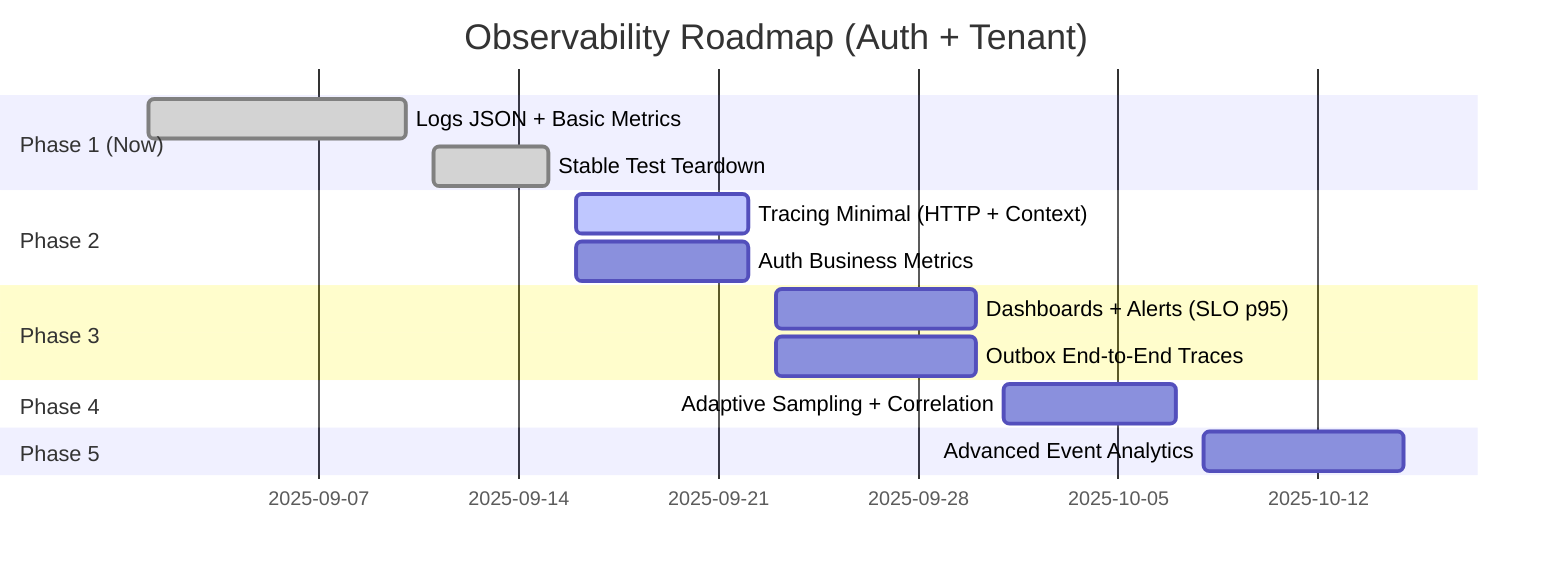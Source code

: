 ---
title: SmartEdify - Observability Roadmap
---
gantt
    dateFormat  YYYY-MM-DD
    title Observability Roadmap (Auth + Tenant)
    section Phase 1 (Now)
    Logs JSON + Basic Metrics        :done,    p1, 2025-09-01,2025-09-10
    Stable Test Teardown             :done,    p1b,2025-09-11,2025-09-15
    section Phase 2
    Tracing Minimal (HTTP + Context) :active,  p2, 2025-09-16,2025-09-22
    Auth Business Metrics            :         p2b,2025-09-16,2025-09-22
    section Phase 3
    Dashboards + Alerts (SLO p95)    :         p3, 2025-09-23,2025-09-30
    Outbox End-to-End Traces         :         p3b,2025-09-23,2025-09-30
    section Phase 4
    Adaptive Sampling + Correlation  :         p4, 2025-10-01,2025-10-07
    section Phase 5
    Advanced Event Analytics         :         p5, 2025-10-08,2025-10-15